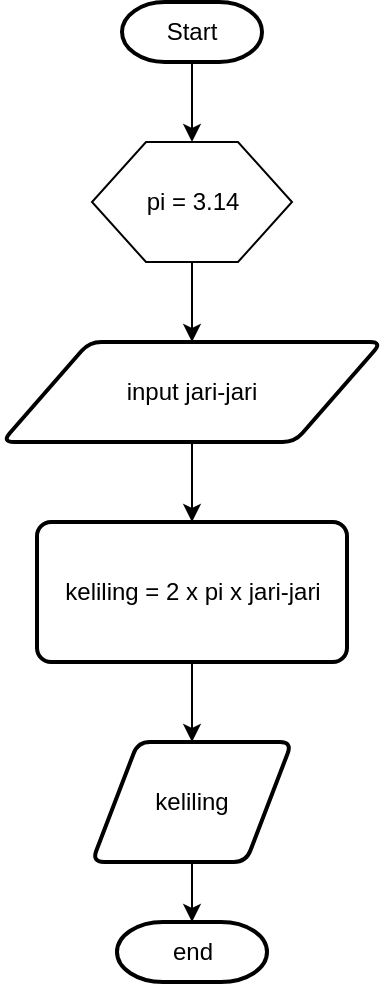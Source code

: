 <mxfile version="21.0.2" type="device"><diagram name="Page-1" id="PuTbQH2LzmXS8T4lpti3"><mxGraphModel dx="907" dy="616" grid="1" gridSize="10" guides="1" tooltips="1" connect="1" arrows="1" fold="1" page="1" pageScale="1" pageWidth="850" pageHeight="1100" math="0" shadow="0"><root><mxCell id="0"/><mxCell id="1" parent="0"/><mxCell id="K7JlnvqzlNDBUNK0XkL5-2" value="Start" style="strokeWidth=2;html=1;shape=mxgraph.flowchart.terminator;whiteSpace=wrap;" vertex="1" parent="1"><mxGeometry x="330" y="90" width="70" height="30" as="geometry"/></mxCell><mxCell id="K7JlnvqzlNDBUNK0XkL5-3" value="input jari-jari" style="shape=parallelogram;html=1;strokeWidth=2;perimeter=parallelogramPerimeter;whiteSpace=wrap;rounded=1;arcSize=12;size=0.23;" vertex="1" parent="1"><mxGeometry x="270" y="260" width="190" height="50" as="geometry"/></mxCell><mxCell id="K7JlnvqzlNDBUNK0XkL5-5" value="pi = 3.14" style="verticalLabelPosition=middle;verticalAlign=middle;html=1;shape=hexagon;perimeter=hexagonPerimeter2;arcSize=6;size=0.27;labelPosition=center;align=center;" vertex="1" parent="1"><mxGeometry x="315" y="160" width="100" height="60" as="geometry"/></mxCell><mxCell id="K7JlnvqzlNDBUNK0XkL5-6" value="keliling = 2 x pi x jari-jari" style="rounded=1;whiteSpace=wrap;html=1;absoluteArcSize=1;arcSize=14;strokeWidth=2;" vertex="1" parent="1"><mxGeometry x="287.5" y="350" width="155" height="70" as="geometry"/></mxCell><mxCell id="K7JlnvqzlNDBUNK0XkL5-7" value="keliling" style="shape=parallelogram;html=1;strokeWidth=2;perimeter=parallelogramPerimeter;whiteSpace=wrap;rounded=1;arcSize=12;size=0.23;" vertex="1" parent="1"><mxGeometry x="315" y="460" width="100" height="60" as="geometry"/></mxCell><mxCell id="K7JlnvqzlNDBUNK0XkL5-8" value="end" style="strokeWidth=2;html=1;shape=mxgraph.flowchart.terminator;whiteSpace=wrap;" vertex="1" parent="1"><mxGeometry x="327.5" y="550" width="75" height="30" as="geometry"/></mxCell><mxCell id="K7JlnvqzlNDBUNK0XkL5-9" value="" style="endArrow=classic;html=1;rounded=0;" edge="1" parent="1" source="K7JlnvqzlNDBUNK0XkL5-2" target="K7JlnvqzlNDBUNK0XkL5-5"><mxGeometry width="50" height="50" relative="1" as="geometry"><mxPoint x="400" y="150" as="sourcePoint"/><mxPoint x="510" y="90" as="targetPoint"/></mxGeometry></mxCell><mxCell id="K7JlnvqzlNDBUNK0XkL5-10" value="" style="endArrow=classic;html=1;rounded=0;" edge="1" parent="1" source="K7JlnvqzlNDBUNK0XkL5-5" target="K7JlnvqzlNDBUNK0XkL5-3"><mxGeometry width="50" height="50" relative="1" as="geometry"><mxPoint x="415" y="230" as="sourcePoint"/><mxPoint x="525" y="170" as="targetPoint"/></mxGeometry></mxCell><mxCell id="K7JlnvqzlNDBUNK0XkL5-11" value="" style="endArrow=classic;html=1;rounded=0;entryX=0.5;entryY=0;entryDx=0;entryDy=0;" edge="1" parent="1" source="K7JlnvqzlNDBUNK0XkL5-3" target="K7JlnvqzlNDBUNK0XkL5-6"><mxGeometry width="50" height="50" relative="1" as="geometry"><mxPoint x="430" y="340" as="sourcePoint"/><mxPoint x="540" y="280" as="targetPoint"/></mxGeometry></mxCell><mxCell id="K7JlnvqzlNDBUNK0XkL5-12" value="" style="endArrow=classic;html=1;rounded=0;" edge="1" parent="1" source="K7JlnvqzlNDBUNK0XkL5-6" target="K7JlnvqzlNDBUNK0XkL5-7"><mxGeometry width="50" height="50" relative="1" as="geometry"><mxPoint x="430" y="360" as="sourcePoint"/><mxPoint x="540" y="300" as="targetPoint"/></mxGeometry></mxCell><mxCell id="K7JlnvqzlNDBUNK0XkL5-13" value="" style="endArrow=classic;html=1;rounded=0;" edge="1" parent="1" source="K7JlnvqzlNDBUNK0XkL5-7" target="K7JlnvqzlNDBUNK0XkL5-8"><mxGeometry width="50" height="50" relative="1" as="geometry"><mxPoint x="440" y="370" as="sourcePoint"/><mxPoint x="550" y="310" as="targetPoint"/></mxGeometry></mxCell></root></mxGraphModel></diagram></mxfile>